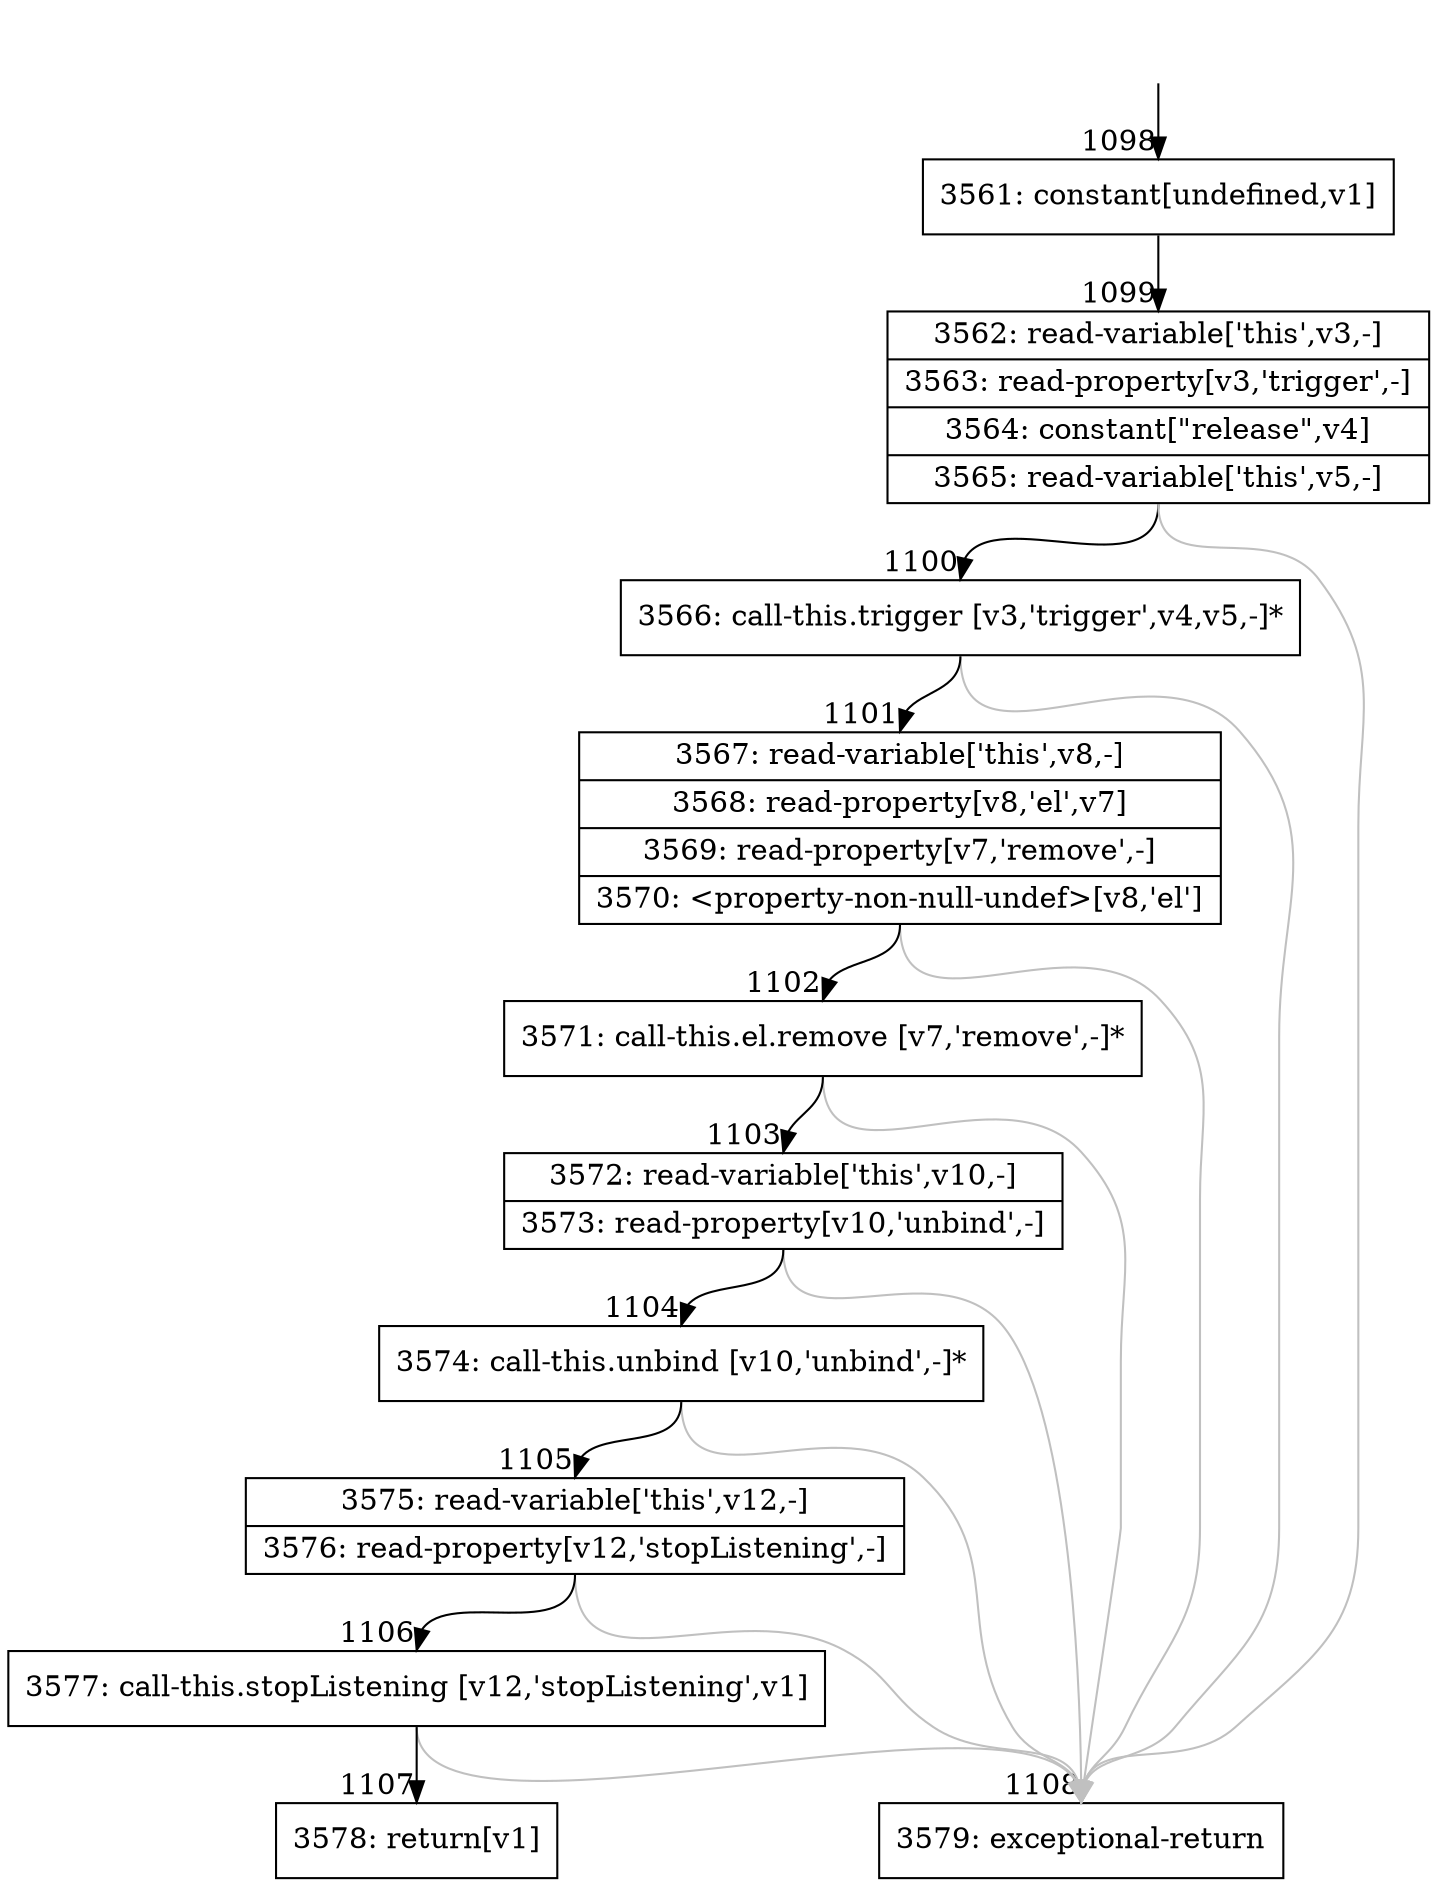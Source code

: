 digraph {
rankdir="TD"
BB_entry91[shape=none,label=""];
BB_entry91 -> BB1098 [tailport=s, headport=n, headlabel="    1098"]
BB1098 [shape=record label="{3561: constant[undefined,v1]}" ] 
BB1098 -> BB1099 [tailport=s, headport=n, headlabel="      1099"]
BB1099 [shape=record label="{3562: read-variable['this',v3,-]|3563: read-property[v3,'trigger',-]|3564: constant[\"release\",v4]|3565: read-variable['this',v5,-]}" ] 
BB1099 -> BB1100 [tailport=s, headport=n, headlabel="      1100"]
BB1099 -> BB1108 [tailport=s, headport=n, color=gray, headlabel="      1108"]
BB1100 [shape=record label="{3566: call-this.trigger [v3,'trigger',v4,v5,-]*}" ] 
BB1100 -> BB1101 [tailport=s, headport=n, headlabel="      1101"]
BB1100 -> BB1108 [tailport=s, headport=n, color=gray]
BB1101 [shape=record label="{3567: read-variable['this',v8,-]|3568: read-property[v8,'el',v7]|3569: read-property[v7,'remove',-]|3570: \<property-non-null-undef\>[v8,'el']}" ] 
BB1101 -> BB1102 [tailport=s, headport=n, headlabel="      1102"]
BB1101 -> BB1108 [tailport=s, headport=n, color=gray]
BB1102 [shape=record label="{3571: call-this.el.remove [v7,'remove',-]*}" ] 
BB1102 -> BB1103 [tailport=s, headport=n, headlabel="      1103"]
BB1102 -> BB1108 [tailport=s, headport=n, color=gray]
BB1103 [shape=record label="{3572: read-variable['this',v10,-]|3573: read-property[v10,'unbind',-]}" ] 
BB1103 -> BB1104 [tailport=s, headport=n, headlabel="      1104"]
BB1103 -> BB1108 [tailport=s, headport=n, color=gray]
BB1104 [shape=record label="{3574: call-this.unbind [v10,'unbind',-]*}" ] 
BB1104 -> BB1105 [tailport=s, headport=n, headlabel="      1105"]
BB1104 -> BB1108 [tailport=s, headport=n, color=gray]
BB1105 [shape=record label="{3575: read-variable['this',v12,-]|3576: read-property[v12,'stopListening',-]}" ] 
BB1105 -> BB1106 [tailport=s, headport=n, headlabel="      1106"]
BB1105 -> BB1108 [tailport=s, headport=n, color=gray]
BB1106 [shape=record label="{3577: call-this.stopListening [v12,'stopListening',v1]}" ] 
BB1106 -> BB1107 [tailport=s, headport=n, headlabel="      1107"]
BB1106 -> BB1108 [tailport=s, headport=n, color=gray]
BB1107 [shape=record label="{3578: return[v1]}" ] 
BB1108 [shape=record label="{3579: exceptional-return}" ] 
//#$~ 936
}
